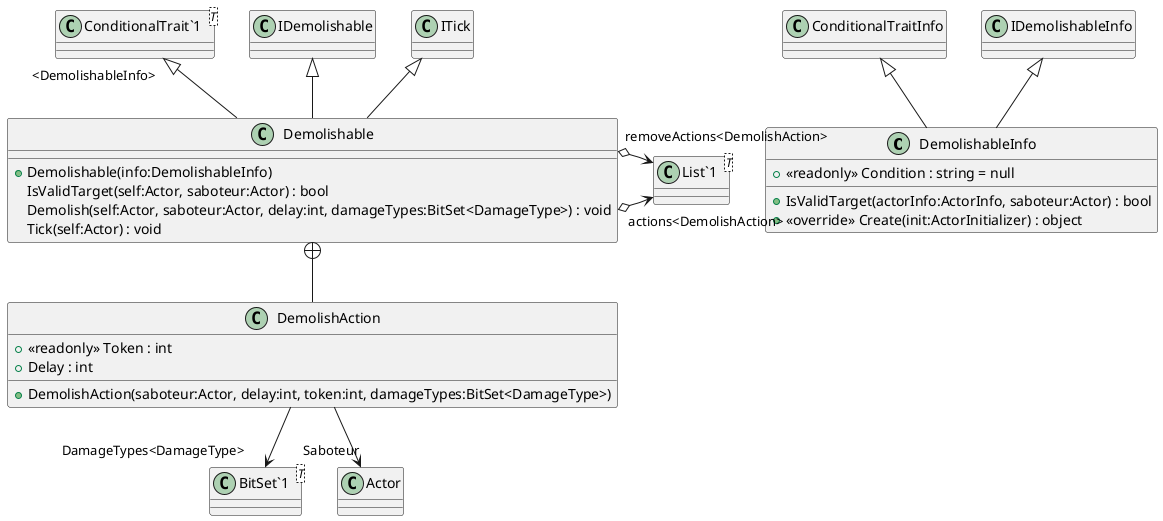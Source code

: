 @startuml
class DemolishableInfo {
    + IsValidTarget(actorInfo:ActorInfo, saboteur:Actor) : bool
    + <<readonly>> Condition : string = null
    + <<override>> Create(init:ActorInitializer) : object
}
class Demolishable {
    + Demolishable(info:DemolishableInfo)
    IsValidTarget(self:Actor, saboteur:Actor) : bool
    Demolish(self:Actor, saboteur:Actor, delay:int, damageTypes:BitSet<DamageType>) : void
    Tick(self:Actor) : void
}
class "ConditionalTrait`1"<T> {
}
class DemolishAction {
    + <<readonly>> Token : int
    + Delay : int
    + DemolishAction(saboteur:Actor, delay:int, token:int, damageTypes:BitSet<DamageType>)
}
class "List`1"<T> {
}
class "BitSet`1"<T> {
}
ConditionalTraitInfo <|-- DemolishableInfo
IDemolishableInfo <|-- DemolishableInfo
"ConditionalTrait`1" "<DemolishableInfo>" <|-- Demolishable
IDemolishable <|-- Demolishable
ITick <|-- Demolishable
Demolishable o-> "actions<DemolishAction>" "List`1"
Demolishable o-> "removeActions<DemolishAction>" "List`1"
Demolishable +-- DemolishAction
DemolishAction --> "Saboteur" Actor
DemolishAction --> "DamageTypes<DamageType>" "BitSet`1"
@enduml

